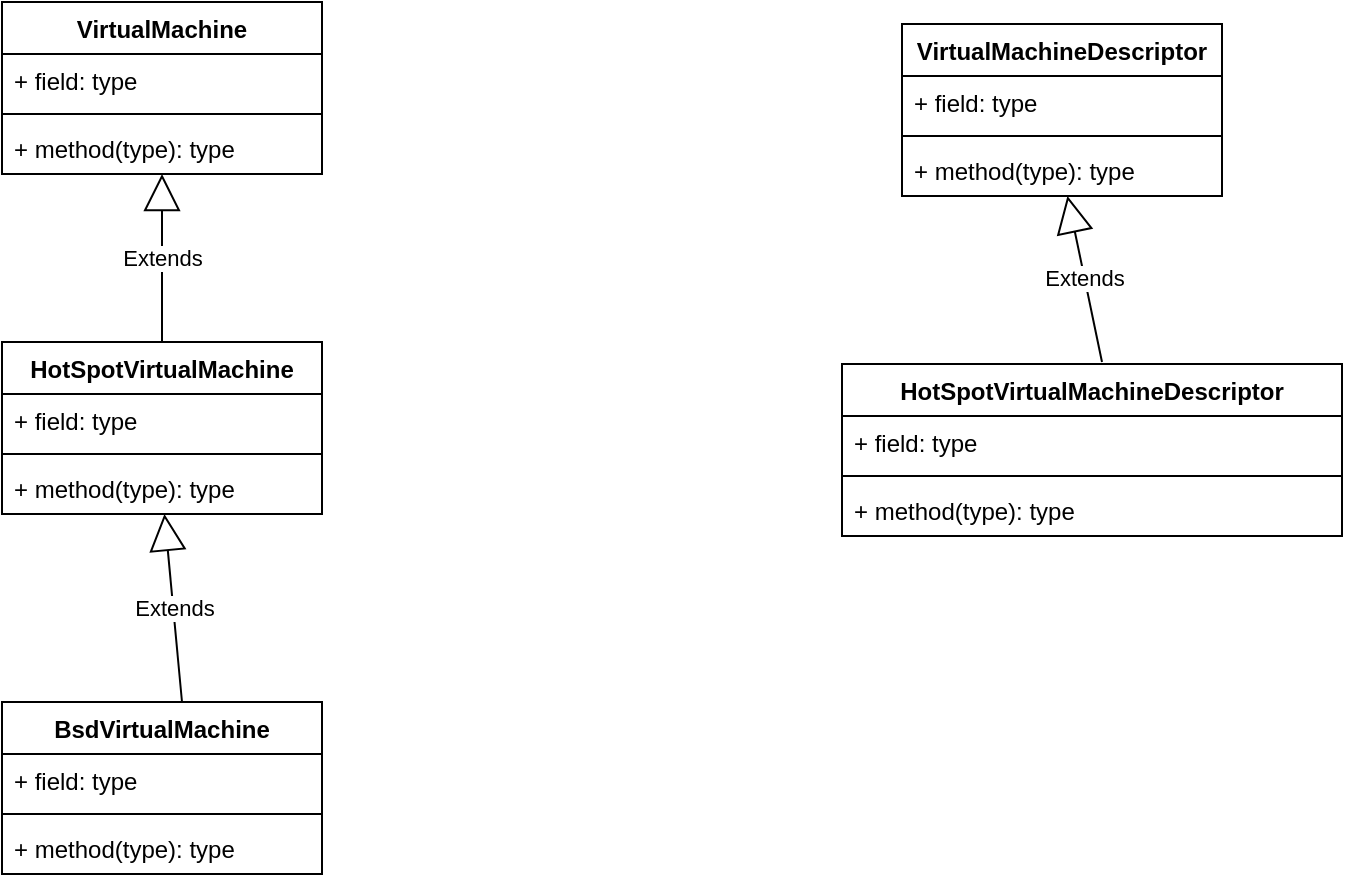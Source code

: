 <mxfile version="13.9.8" type="device"><diagram id="K5Nn2Y2xUsP7F31lJKbY" name="第 1 页"><mxGraphModel dx="946" dy="595" grid="1" gridSize="10" guides="1" tooltips="1" connect="1" arrows="1" fold="1" page="1" pageScale="1" pageWidth="33000" pageHeight="46810" math="0" shadow="0"><root><mxCell id="0"/><mxCell id="1" parent="0"/><mxCell id="NNiNs-ml22WPgrtMLb5p-1" value="VirtualMachine" style="swimlane;fontStyle=1;align=center;verticalAlign=top;childLayout=stackLayout;horizontal=1;startSize=26;horizontalStack=0;resizeParent=1;resizeParentMax=0;resizeLast=0;collapsible=1;marginBottom=0;" vertex="1" parent="1"><mxGeometry x="470" y="210" width="160" height="86" as="geometry"/></mxCell><mxCell id="NNiNs-ml22WPgrtMLb5p-2" value="+ field: type" style="text;strokeColor=none;fillColor=none;align=left;verticalAlign=top;spacingLeft=4;spacingRight=4;overflow=hidden;rotatable=0;points=[[0,0.5],[1,0.5]];portConstraint=eastwest;" vertex="1" parent="NNiNs-ml22WPgrtMLb5p-1"><mxGeometry y="26" width="160" height="26" as="geometry"/></mxCell><mxCell id="NNiNs-ml22WPgrtMLb5p-3" value="" style="line;strokeWidth=1;fillColor=none;align=left;verticalAlign=middle;spacingTop=-1;spacingLeft=3;spacingRight=3;rotatable=0;labelPosition=right;points=[];portConstraint=eastwest;" vertex="1" parent="NNiNs-ml22WPgrtMLb5p-1"><mxGeometry y="52" width="160" height="8" as="geometry"/></mxCell><mxCell id="NNiNs-ml22WPgrtMLb5p-4" value="+ method(type): type" style="text;strokeColor=none;fillColor=none;align=left;verticalAlign=top;spacingLeft=4;spacingRight=4;overflow=hidden;rotatable=0;points=[[0,0.5],[1,0.5]];portConstraint=eastwest;" vertex="1" parent="NNiNs-ml22WPgrtMLb5p-1"><mxGeometry y="60" width="160" height="26" as="geometry"/></mxCell><mxCell id="NNiNs-ml22WPgrtMLb5p-5" value="HotSpotVirtualMachine" style="swimlane;fontStyle=1;align=center;verticalAlign=top;childLayout=stackLayout;horizontal=1;startSize=26;horizontalStack=0;resizeParent=1;resizeParentMax=0;resizeLast=0;collapsible=1;marginBottom=0;" vertex="1" parent="1"><mxGeometry x="470" y="380" width="160" height="86" as="geometry"/></mxCell><mxCell id="NNiNs-ml22WPgrtMLb5p-6" value="Extends" style="endArrow=block;endSize=16;endFill=0;html=1;entryX=0.5;entryY=1;entryDx=0;entryDy=0;entryPerimeter=0;" edge="1" parent="NNiNs-ml22WPgrtMLb5p-5" target="NNiNs-ml22WPgrtMLb5p-4"><mxGeometry width="160" relative="1" as="geometry"><mxPoint x="80" as="sourcePoint"/><mxPoint x="240" as="targetPoint"/></mxGeometry></mxCell><mxCell id="NNiNs-ml22WPgrtMLb5p-7" value="+ field: type" style="text;strokeColor=none;fillColor=none;align=left;verticalAlign=top;spacingLeft=4;spacingRight=4;overflow=hidden;rotatable=0;points=[[0,0.5],[1,0.5]];portConstraint=eastwest;" vertex="1" parent="NNiNs-ml22WPgrtMLb5p-5"><mxGeometry y="26" width="160" height="26" as="geometry"/></mxCell><mxCell id="NNiNs-ml22WPgrtMLb5p-8" value="" style="line;strokeWidth=1;fillColor=none;align=left;verticalAlign=middle;spacingTop=-1;spacingLeft=3;spacingRight=3;rotatable=0;labelPosition=right;points=[];portConstraint=eastwest;" vertex="1" parent="NNiNs-ml22WPgrtMLb5p-5"><mxGeometry y="52" width="160" height="8" as="geometry"/></mxCell><mxCell id="NNiNs-ml22WPgrtMLb5p-9" value="+ method(type): type" style="text;strokeColor=none;fillColor=none;align=left;verticalAlign=top;spacingLeft=4;spacingRight=4;overflow=hidden;rotatable=0;points=[[0,0.5],[1,0.5]];portConstraint=eastwest;" vertex="1" parent="NNiNs-ml22WPgrtMLb5p-5"><mxGeometry y="60" width="160" height="26" as="geometry"/></mxCell><mxCell id="NNiNs-ml22WPgrtMLb5p-10" value="BsdVirtualMachine" style="swimlane;fontStyle=1;align=center;verticalAlign=top;childLayout=stackLayout;horizontal=1;startSize=26;horizontalStack=0;resizeParent=1;resizeParentMax=0;resizeLast=0;collapsible=1;marginBottom=0;" vertex="1" parent="1"><mxGeometry x="470" y="560" width="160" height="86" as="geometry"/></mxCell><mxCell id="NNiNs-ml22WPgrtMLb5p-11" value="Extends" style="endArrow=block;endSize=16;endFill=0;html=1;" edge="1" parent="NNiNs-ml22WPgrtMLb5p-10" target="NNiNs-ml22WPgrtMLb5p-9"><mxGeometry width="160" relative="1" as="geometry"><mxPoint x="90" as="sourcePoint"/><mxPoint x="250" as="targetPoint"/></mxGeometry></mxCell><mxCell id="NNiNs-ml22WPgrtMLb5p-12" value="+ field: type" style="text;strokeColor=none;fillColor=none;align=left;verticalAlign=top;spacingLeft=4;spacingRight=4;overflow=hidden;rotatable=0;points=[[0,0.5],[1,0.5]];portConstraint=eastwest;" vertex="1" parent="NNiNs-ml22WPgrtMLb5p-10"><mxGeometry y="26" width="160" height="26" as="geometry"/></mxCell><mxCell id="NNiNs-ml22WPgrtMLb5p-13" value="" style="line;strokeWidth=1;fillColor=none;align=left;verticalAlign=middle;spacingTop=-1;spacingLeft=3;spacingRight=3;rotatable=0;labelPosition=right;points=[];portConstraint=eastwest;" vertex="1" parent="NNiNs-ml22WPgrtMLb5p-10"><mxGeometry y="52" width="160" height="8" as="geometry"/></mxCell><mxCell id="NNiNs-ml22WPgrtMLb5p-14" value="+ method(type): type" style="text;strokeColor=none;fillColor=none;align=left;verticalAlign=top;spacingLeft=4;spacingRight=4;overflow=hidden;rotatable=0;points=[[0,0.5],[1,0.5]];portConstraint=eastwest;" vertex="1" parent="NNiNs-ml22WPgrtMLb5p-10"><mxGeometry y="60" width="160" height="26" as="geometry"/></mxCell><mxCell id="NNiNs-ml22WPgrtMLb5p-15" value="VirtualMachineDescriptor" style="swimlane;fontStyle=1;align=center;verticalAlign=top;childLayout=stackLayout;horizontal=1;startSize=26;horizontalStack=0;resizeParent=1;resizeParentMax=0;resizeLast=0;collapsible=1;marginBottom=0;" vertex="1" parent="1"><mxGeometry x="920" y="221" width="160" height="86" as="geometry"/></mxCell><mxCell id="NNiNs-ml22WPgrtMLb5p-16" value="+ field: type" style="text;strokeColor=none;fillColor=none;align=left;verticalAlign=top;spacingLeft=4;spacingRight=4;overflow=hidden;rotatable=0;points=[[0,0.5],[1,0.5]];portConstraint=eastwest;" vertex="1" parent="NNiNs-ml22WPgrtMLb5p-15"><mxGeometry y="26" width="160" height="26" as="geometry"/></mxCell><mxCell id="NNiNs-ml22WPgrtMLb5p-17" value="" style="line;strokeWidth=1;fillColor=none;align=left;verticalAlign=middle;spacingTop=-1;spacingLeft=3;spacingRight=3;rotatable=0;labelPosition=right;points=[];portConstraint=eastwest;" vertex="1" parent="NNiNs-ml22WPgrtMLb5p-15"><mxGeometry y="52" width="160" height="8" as="geometry"/></mxCell><mxCell id="NNiNs-ml22WPgrtMLb5p-18" value="+ method(type): type" style="text;strokeColor=none;fillColor=none;align=left;verticalAlign=top;spacingLeft=4;spacingRight=4;overflow=hidden;rotatable=0;points=[[0,0.5],[1,0.5]];portConstraint=eastwest;" vertex="1" parent="NNiNs-ml22WPgrtMLb5p-15"><mxGeometry y="60" width="160" height="26" as="geometry"/></mxCell><mxCell id="NNiNs-ml22WPgrtMLb5p-19" value="HotSpotVirtualMachineDescriptor" style="swimlane;fontStyle=1;align=center;verticalAlign=top;childLayout=stackLayout;horizontal=1;startSize=26;horizontalStack=0;resizeParent=1;resizeParentMax=0;resizeLast=0;collapsible=1;marginBottom=0;" vertex="1" parent="1"><mxGeometry x="890" y="391" width="250" height="86" as="geometry"/></mxCell><mxCell id="NNiNs-ml22WPgrtMLb5p-20" value="+ field: type" style="text;strokeColor=none;fillColor=none;align=left;verticalAlign=top;spacingLeft=4;spacingRight=4;overflow=hidden;rotatable=0;points=[[0,0.5],[1,0.5]];portConstraint=eastwest;" vertex="1" parent="NNiNs-ml22WPgrtMLb5p-19"><mxGeometry y="26" width="250" height="26" as="geometry"/></mxCell><mxCell id="NNiNs-ml22WPgrtMLb5p-21" value="" style="line;strokeWidth=1;fillColor=none;align=left;verticalAlign=middle;spacingTop=-1;spacingLeft=3;spacingRight=3;rotatable=0;labelPosition=right;points=[];portConstraint=eastwest;" vertex="1" parent="NNiNs-ml22WPgrtMLb5p-19"><mxGeometry y="52" width="250" height="8" as="geometry"/></mxCell><mxCell id="NNiNs-ml22WPgrtMLb5p-22" value="+ method(type): type" style="text;strokeColor=none;fillColor=none;align=left;verticalAlign=top;spacingLeft=4;spacingRight=4;overflow=hidden;rotatable=0;points=[[0,0.5],[1,0.5]];portConstraint=eastwest;" vertex="1" parent="NNiNs-ml22WPgrtMLb5p-19"><mxGeometry y="60" width="250" height="26" as="geometry"/></mxCell><mxCell id="NNiNs-ml22WPgrtMLb5p-23" value="Extends" style="endArrow=block;endSize=16;endFill=0;html=1;" edge="1" parent="NNiNs-ml22WPgrtMLb5p-19" target="NNiNs-ml22WPgrtMLb5p-18"><mxGeometry width="160" relative="1" as="geometry"><mxPoint x="130" y="-1" as="sourcePoint"/><mxPoint x="290" y="-1" as="targetPoint"/></mxGeometry></mxCell></root></mxGraphModel></diagram></mxfile>